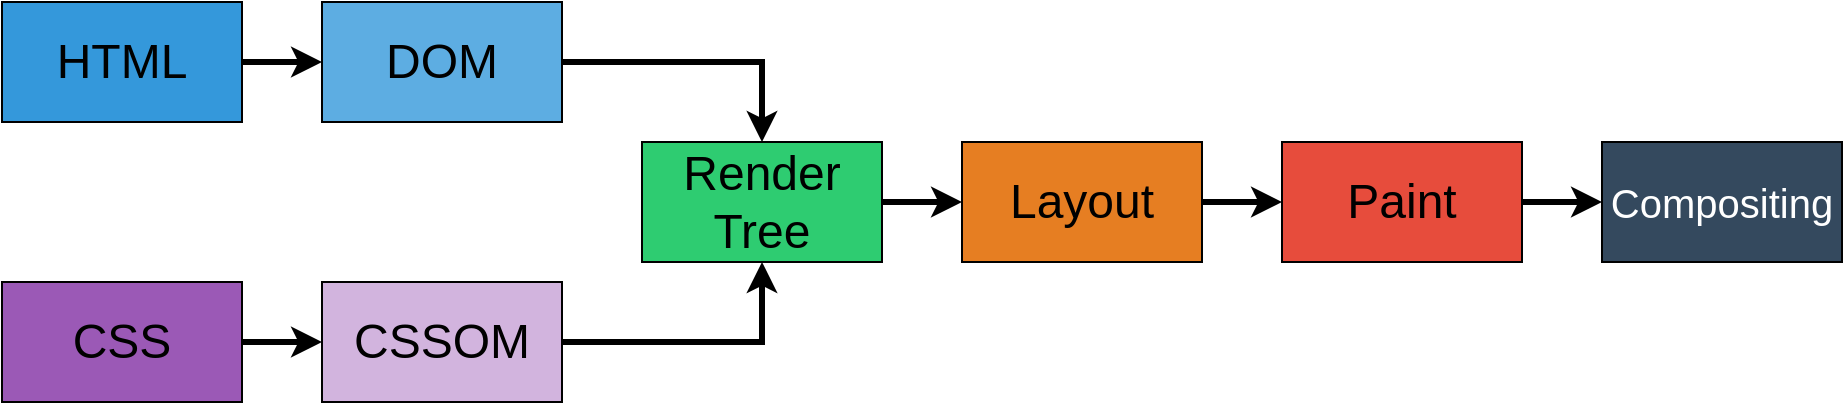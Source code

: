 <mxfile version="26.0.16">
  <diagram name="Страница — 1" id="EoOuGPBxdGp71XJYEUh-">
    <mxGraphModel dx="1050" dy="717" grid="1" gridSize="10" guides="1" tooltips="1" connect="1" arrows="1" fold="1" page="1" pageScale="1" pageWidth="827" pageHeight="1169" math="0" shadow="0">
      <root>
        <mxCell id="0" />
        <mxCell id="1" parent="0" />
        <mxCell id="mLOPyRHvWxFidjaPoVnZ-13" style="edgeStyle=orthogonalEdgeStyle;rounded=0;orthogonalLoop=1;jettySize=auto;html=1;exitX=1;exitY=0.5;exitDx=0;exitDy=0;entryX=0;entryY=0.5;entryDx=0;entryDy=0;strokeWidth=3;" parent="1" source="mLOPyRHvWxFidjaPoVnZ-2" target="mLOPyRHvWxFidjaPoVnZ-6" edge="1">
          <mxGeometry relative="1" as="geometry" />
        </mxCell>
        <mxCell id="mLOPyRHvWxFidjaPoVnZ-2" value="&lt;font style=&quot;font-size: 24px;&quot;&gt;Render&lt;/font&gt;&lt;div&gt;&lt;font style=&quot;font-size: 24px;&quot;&gt;Tree&lt;/font&gt;&lt;/div&gt;" style="rounded=0;whiteSpace=wrap;html=1;fillColor=#2ECC71;" parent="1" vertex="1">
          <mxGeometry x="360" y="250" width="120" height="60" as="geometry" />
        </mxCell>
        <mxCell id="mLOPyRHvWxFidjaPoVnZ-12" style="edgeStyle=orthogonalEdgeStyle;rounded=0;orthogonalLoop=1;jettySize=auto;html=1;exitX=1;exitY=0.5;exitDx=0;exitDy=0;entryX=0.5;entryY=1;entryDx=0;entryDy=0;strokeWidth=3;" parent="1" source="mLOPyRHvWxFidjaPoVnZ-3" target="mLOPyRHvWxFidjaPoVnZ-2" edge="1">
          <mxGeometry relative="1" as="geometry" />
        </mxCell>
        <mxCell id="mLOPyRHvWxFidjaPoVnZ-3" value="&lt;font style=&quot;font-size: 24px;&quot;&gt;CSSOM&lt;/font&gt;" style="rounded=0;whiteSpace=wrap;html=1;fillColor=#D2B4DE;" parent="1" vertex="1">
          <mxGeometry x="200" y="320" width="120" height="60" as="geometry" />
        </mxCell>
        <mxCell id="mLOPyRHvWxFidjaPoVnZ-9" style="edgeStyle=orthogonalEdgeStyle;rounded=0;orthogonalLoop=1;jettySize=auto;html=1;exitX=1;exitY=0.5;exitDx=0;exitDy=0;entryX=0;entryY=0.5;entryDx=0;entryDy=0;strokeWidth=3;" parent="1" source="mLOPyRHvWxFidjaPoVnZ-4" target="mLOPyRHvWxFidjaPoVnZ-3" edge="1">
          <mxGeometry relative="1" as="geometry" />
        </mxCell>
        <mxCell id="mLOPyRHvWxFidjaPoVnZ-4" value="&lt;font style=&quot;font-size: 24px;&quot;&gt;CSS&lt;/font&gt;" style="rounded=0;whiteSpace=wrap;html=1;fillColor=#9B59B6;" parent="1" vertex="1">
          <mxGeometry x="40" y="320" width="120" height="60" as="geometry" />
        </mxCell>
        <mxCell id="mLOPyRHvWxFidjaPoVnZ-10" style="edgeStyle=orthogonalEdgeStyle;rounded=0;orthogonalLoop=1;jettySize=auto;html=1;exitX=1;exitY=0.5;exitDx=0;exitDy=0;entryX=0;entryY=0.5;entryDx=0;entryDy=0;strokeWidth=3;" parent="1" source="mLOPyRHvWxFidjaPoVnZ-5" target="mLOPyRHvWxFidjaPoVnZ-7" edge="1">
          <mxGeometry relative="1" as="geometry" />
        </mxCell>
        <mxCell id="mLOPyRHvWxFidjaPoVnZ-5" value="&lt;font style=&quot;font-size: 24px;&quot;&gt;HTML&lt;/font&gt;" style="rounded=0;whiteSpace=wrap;html=1;fillColor=light-dark(#3498DB,#000000);" parent="1" vertex="1">
          <mxGeometry x="40" y="180" width="120" height="60" as="geometry" />
        </mxCell>
        <mxCell id="mLOPyRHvWxFidjaPoVnZ-14" style="edgeStyle=orthogonalEdgeStyle;rounded=0;orthogonalLoop=1;jettySize=auto;html=1;exitX=1;exitY=0.5;exitDx=0;exitDy=0;entryX=0;entryY=0.5;entryDx=0;entryDy=0;strokeWidth=3;" parent="1" source="mLOPyRHvWxFidjaPoVnZ-6" target="mLOPyRHvWxFidjaPoVnZ-8" edge="1">
          <mxGeometry relative="1" as="geometry" />
        </mxCell>
        <mxCell id="mLOPyRHvWxFidjaPoVnZ-6" value="&lt;font style=&quot;font-size: 24px;&quot;&gt;Layout&lt;/font&gt;" style="rounded=0;whiteSpace=wrap;html=1;fillColor=#E67E22;" parent="1" vertex="1">
          <mxGeometry x="520" y="250" width="120" height="60" as="geometry" />
        </mxCell>
        <mxCell id="mLOPyRHvWxFidjaPoVnZ-11" style="edgeStyle=orthogonalEdgeStyle;rounded=0;orthogonalLoop=1;jettySize=auto;html=1;exitX=1;exitY=0.5;exitDx=0;exitDy=0;entryX=0.5;entryY=0;entryDx=0;entryDy=0;strokeWidth=3;" parent="1" source="mLOPyRHvWxFidjaPoVnZ-7" target="mLOPyRHvWxFidjaPoVnZ-2" edge="1">
          <mxGeometry relative="1" as="geometry" />
        </mxCell>
        <mxCell id="mLOPyRHvWxFidjaPoVnZ-7" value="&lt;font style=&quot;font-size: 24px;&quot;&gt;DOM&lt;/font&gt;" style="rounded=0;whiteSpace=wrap;html=1;fillColor=#5DADE2;" parent="1" vertex="1">
          <mxGeometry x="200" y="180" width="120" height="60" as="geometry" />
        </mxCell>
        <mxCell id="hMgDd-XYo7ru9u5y9hOi-2" style="edgeStyle=orthogonalEdgeStyle;rounded=0;orthogonalLoop=1;jettySize=auto;html=1;exitX=1;exitY=0.5;exitDx=0;exitDy=0;entryX=0;entryY=0.5;entryDx=0;entryDy=0;strokeWidth=3;" edge="1" parent="1" source="mLOPyRHvWxFidjaPoVnZ-8" target="hMgDd-XYo7ru9u5y9hOi-1">
          <mxGeometry relative="1" as="geometry" />
        </mxCell>
        <mxCell id="mLOPyRHvWxFidjaPoVnZ-8" value="&lt;font style=&quot;font-size: 24px;&quot;&gt;Paint&lt;/font&gt;" style="rounded=0;whiteSpace=wrap;html=1;fillColor=#E74C3C;" parent="1" vertex="1">
          <mxGeometry x="680" y="250" width="120" height="60" as="geometry" />
        </mxCell>
        <mxCell id="hMgDd-XYo7ru9u5y9hOi-1" value="&lt;font style=&quot;font-size: 20px; color: light-dark(rgb(255, 255, 255), rgb(0, 0, 0));&quot;&gt;Compositing&lt;/font&gt;" style="rounded=0;whiteSpace=wrap;html=1;fillColor=#34495E;" vertex="1" parent="1">
          <mxGeometry x="840" y="250" width="120" height="60" as="geometry" />
        </mxCell>
      </root>
    </mxGraphModel>
  </diagram>
</mxfile>
